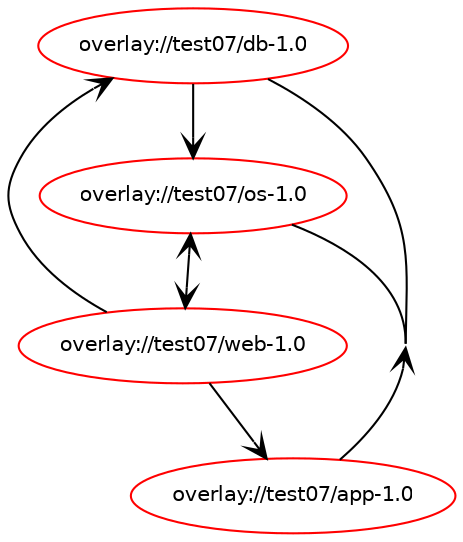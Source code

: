 digraph prolog {

newrank=true;
concentrate=true;
compound=true;
graph [rankdir=TD];#, ranksep=2.5, nodesep=0.2];
edge  [arrowhead=vee];
node  [fontname=Helvetica,fontsize=10];

"overlay://test07/db-1.0" [color=red, href="../test07/db-1.0-rdepend.svg"];
"overlay://test07/db-1.0" -> "overlay://test07/os-1.0"
"overlay://test07/os-1.0" [color=red, href="../test07/os-1.0-rdepend.svg"];
"overlay://test07/os-1.0" -> "overlay://test07/web-1.0"
"overlay://test07/web-1.0" [color=red, href="../test07/web-1.0-rdepend.svg"];
"overlay://test07/web-1.0" -> "overlay://test07/app-1.0"
"overlay://test07/web-1.0" -> "overlay://test07/db-1.0"
"overlay://test07/web-1.0" -> "overlay://test07/os-1.0"
"overlay://test07/app-1.0" [color=red, href="../test07/app-1.0-rdepend.svg"];
"overlay://test07/app-1.0" -> "overlay://test07/db-1.0"
"overlay://test07/app-1.0" -> "overlay://test07/os-1.0"
}
